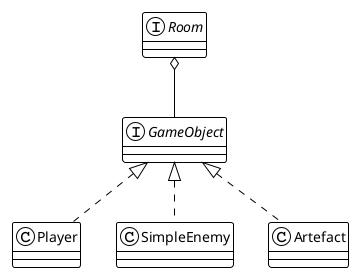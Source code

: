 @startuml Entity
!theme plain
interface Room
interface GameObject
class Player implements GameObject
class SimpleEnemy implements GameObject
class Artefact implements GameObject
GameObject -U-o Room
@enduml